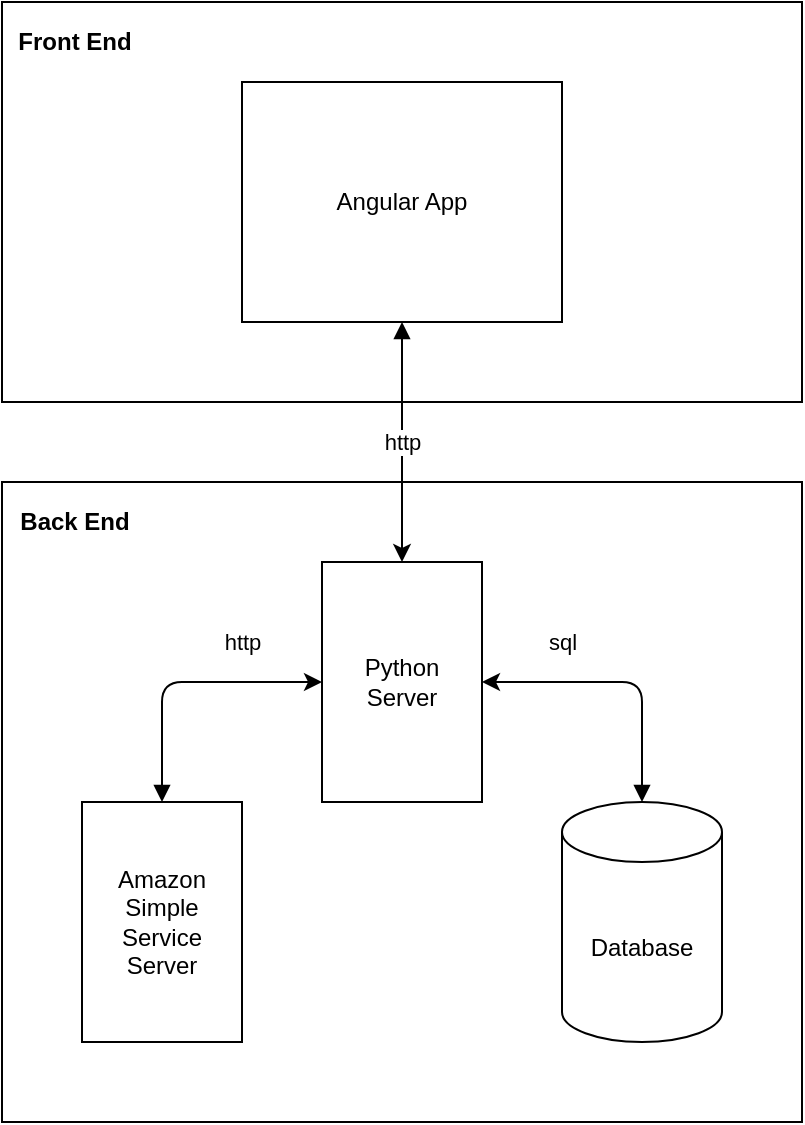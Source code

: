 <mxfile>
    <diagram id="MrBevsXSQ2q2PFUD2Qh6" name="Page-1">
        <mxGraphModel dx="578" dy="626" grid="0" gridSize="10" guides="1" tooltips="1" connect="1" arrows="1" fold="1" page="0" pageScale="1" pageWidth="827" pageHeight="1169" math="0" shadow="0">
            <root>
                <mxCell id="0"/>
                <mxCell id="1" parent="0"/>
                <mxCell id="2" value="" style="rounded=0;whiteSpace=wrap;html=1;" parent="1" vertex="1">
                    <mxGeometry x="40" y="40" width="400" height="200" as="geometry"/>
                </mxCell>
                <mxCell id="3" value="" style="rounded=0;whiteSpace=wrap;html=1;" parent="1" vertex="1">
                    <mxGeometry x="40" y="280" width="400" height="320" as="geometry"/>
                </mxCell>
                <mxCell id="4" value="http" style="edgeStyle=none;html=1;exitX=0.5;exitY=0;exitDx=0;exitDy=0;entryX=0;entryY=0.5;entryDx=0;entryDy=0;startArrow=block;startFill=1;" parent="1" source="5" target="8" edge="1">
                    <mxGeometry x="0.429" y="20" relative="1" as="geometry">
                        <mxPoint x="160" y="360" as="targetPoint"/>
                        <Array as="points">
                            <mxPoint x="120" y="380"/>
                        </Array>
                        <mxPoint as="offset"/>
                    </mxGeometry>
                </mxCell>
                <mxCell id="5" value="Amazon Simple Service Server" style="rounded=0;whiteSpace=wrap;html=1;" parent="1" vertex="1">
                    <mxGeometry x="80" y="440" width="80" height="120" as="geometry"/>
                </mxCell>
                <mxCell id="6" value="sql" style="edgeStyle=none;html=1;exitX=0.5;exitY=0;exitDx=0;exitDy=0;exitPerimeter=0;entryX=1;entryY=0.5;entryDx=0;entryDy=0;startArrow=block;startFill=1;" parent="1" source="7" target="8" edge="1">
                    <mxGeometry x="0.429" y="-20" relative="1" as="geometry">
                        <mxPoint x="320" y="360" as="targetPoint"/>
                        <Array as="points">
                            <mxPoint x="360" y="380"/>
                        </Array>
                        <mxPoint as="offset"/>
                    </mxGeometry>
                </mxCell>
                <mxCell id="7" value="Database" style="shape=cylinder3;whiteSpace=wrap;html=1;boundedLbl=1;backgroundOutline=1;size=15;" parent="1" vertex="1">
                    <mxGeometry x="320" y="440" width="80" height="120" as="geometry"/>
                </mxCell>
                <mxCell id="8" value="Python &lt;br&gt;Server" style="rounded=0;whiteSpace=wrap;html=1;" parent="1" vertex="1">
                    <mxGeometry x="200" y="320" width="80" height="120" as="geometry"/>
                </mxCell>
                <mxCell id="9" value="http" style="edgeStyle=none;html=1;exitX=0.5;exitY=1;exitDx=0;exitDy=0;entryX=0.5;entryY=0;entryDx=0;entryDy=0;startArrow=block;startFill=1;" parent="1" source="10" target="8" edge="1">
                    <mxGeometry relative="1" as="geometry"/>
                </mxCell>
                <mxCell id="10" value="Angular App" style="rounded=0;whiteSpace=wrap;html=1;" parent="1" vertex="1">
                    <mxGeometry x="160" y="80" width="160" height="120" as="geometry"/>
                </mxCell>
                <mxCell id="11" value="&lt;p style=&quot;line-height: 120%;&quot;&gt;&lt;b&gt;Front End&lt;/b&gt;&lt;/p&gt;" style="text;html=1;align=center;verticalAlign=middle;resizable=0;points=[];autosize=1;strokeColor=none;fillColor=none;spacing=-2;" parent="1" vertex="1">
                    <mxGeometry x="42" y="39" width="67" height="42" as="geometry"/>
                </mxCell>
                <mxCell id="12" value="&lt;p style=&quot;line-height: 120%;&quot;&gt;&lt;b&gt;Back End&lt;/b&gt;&lt;/p&gt;" style="text;html=1;align=center;verticalAlign=middle;resizable=0;points=[];autosize=1;strokeColor=none;fillColor=none;spacing=-2;" parent="1" vertex="1">
                    <mxGeometry x="43" y="279" width="65" height="42" as="geometry"/>
                </mxCell>
            </root>
        </mxGraphModel>
    </diagram>
</mxfile>